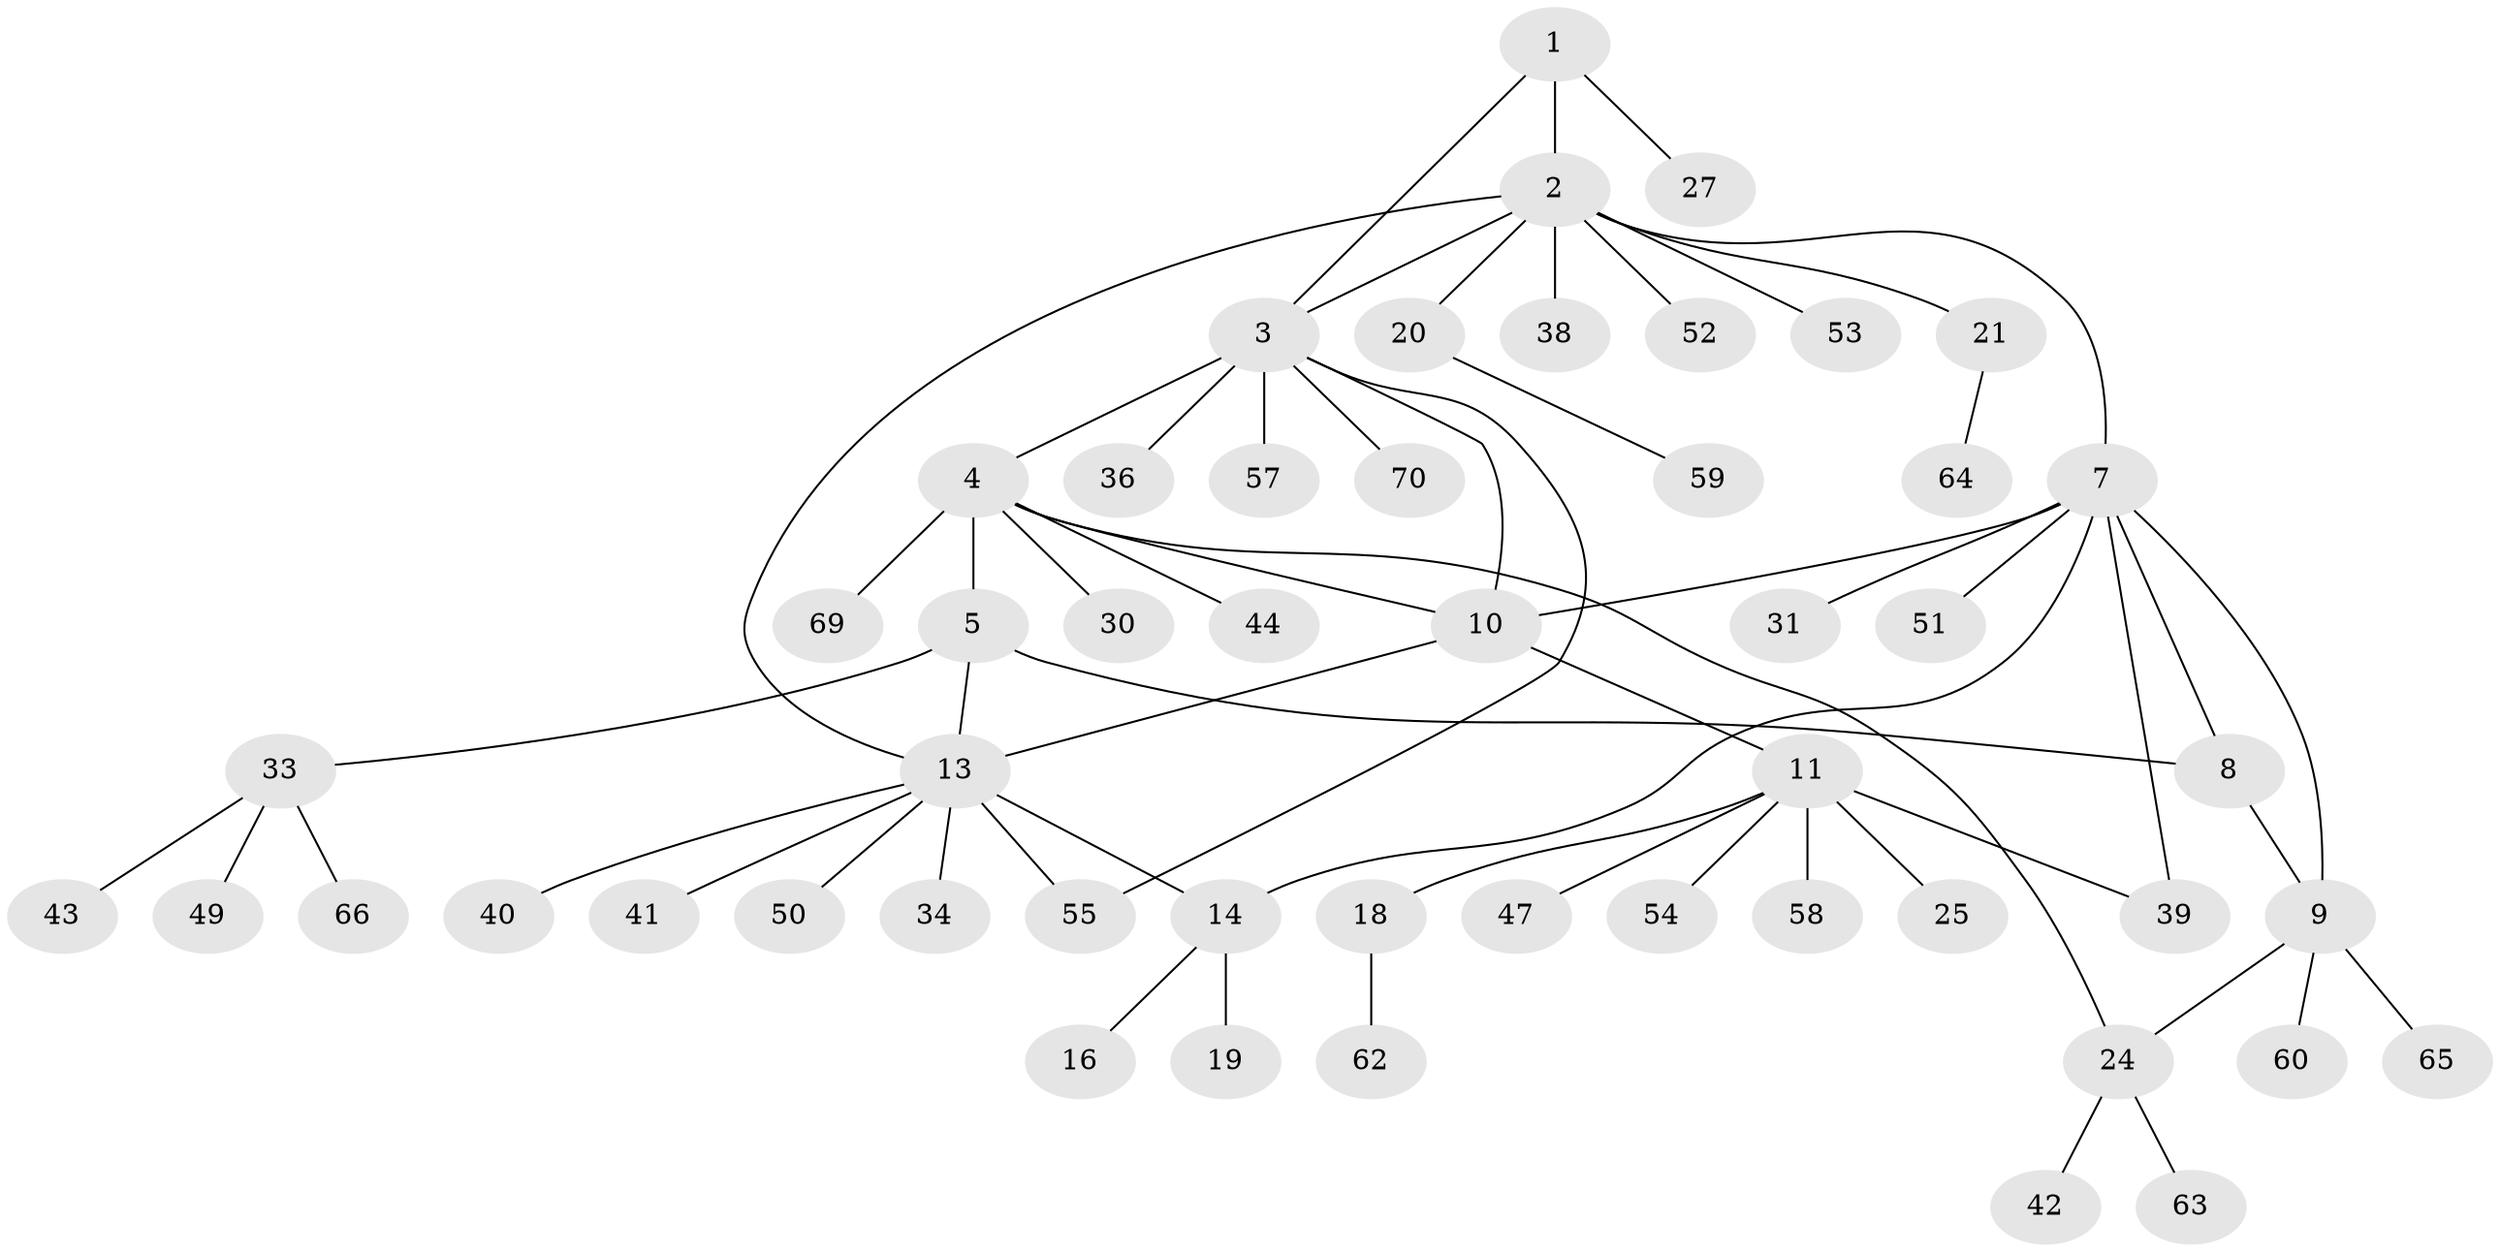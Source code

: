 // original degree distribution, {3: 0.08571428571428572, 10: 0.014285714285714285, 7: 0.02857142857142857, 5: 0.02857142857142857, 8: 0.014285714285714285, 9: 0.014285714285714285, 4: 0.05714285714285714, 6: 0.05714285714285714, 1: 0.5571428571428572, 2: 0.14285714285714285}
// Generated by graph-tools (version 1.1) at 2025/11/02/27/25 16:11:34]
// undirected, 51 vertices, 61 edges
graph export_dot {
graph [start="1"]
  node [color=gray90,style=filled];
  1;
  2 [super="+23"];
  3 [super="+28"];
  4 [super="+6"];
  5;
  7 [super="+22"];
  8 [super="+61"];
  9 [super="+56"];
  10 [super="+29"];
  11 [super="+12"];
  13 [super="+15"];
  14 [super="+17"];
  16;
  18 [super="+26"];
  19;
  20 [super="+32"];
  21 [super="+46"];
  24 [super="+35"];
  25;
  27;
  30;
  31 [super="+45"];
  33 [super="+37"];
  34 [super="+48"];
  36;
  38;
  39;
  40;
  41;
  42;
  43;
  44;
  47;
  49;
  50;
  51;
  52;
  53;
  54;
  55;
  57;
  58;
  59;
  60;
  62;
  63 [super="+68"];
  64 [super="+67"];
  65;
  66;
  69;
  70;
  1 -- 2;
  1 -- 3;
  1 -- 27;
  2 -- 3;
  2 -- 7;
  2 -- 13;
  2 -- 20;
  2 -- 21;
  2 -- 38;
  2 -- 52;
  2 -- 53;
  3 -- 10;
  3 -- 55;
  3 -- 70;
  3 -- 4;
  3 -- 57;
  3 -- 36;
  4 -- 5 [weight=2];
  4 -- 44;
  4 -- 69;
  4 -- 10 [weight=2];
  4 -- 30;
  4 -- 24;
  5 -- 8;
  5 -- 13;
  5 -- 33;
  7 -- 8;
  7 -- 9;
  7 -- 10;
  7 -- 14;
  7 -- 31;
  7 -- 39;
  7 -- 51;
  8 -- 9;
  9 -- 24;
  9 -- 60;
  9 -- 65;
  10 -- 11 [weight=2];
  10 -- 13;
  11 -- 25;
  11 -- 39;
  11 -- 47;
  11 -- 54;
  11 -- 18;
  11 -- 58;
  13 -- 14 [weight=2];
  13 -- 50;
  13 -- 55;
  13 -- 34;
  13 -- 40;
  13 -- 41;
  14 -- 16;
  14 -- 19;
  18 -- 62;
  20 -- 59;
  21 -- 64;
  24 -- 42;
  24 -- 63;
  33 -- 43;
  33 -- 66;
  33 -- 49;
}
